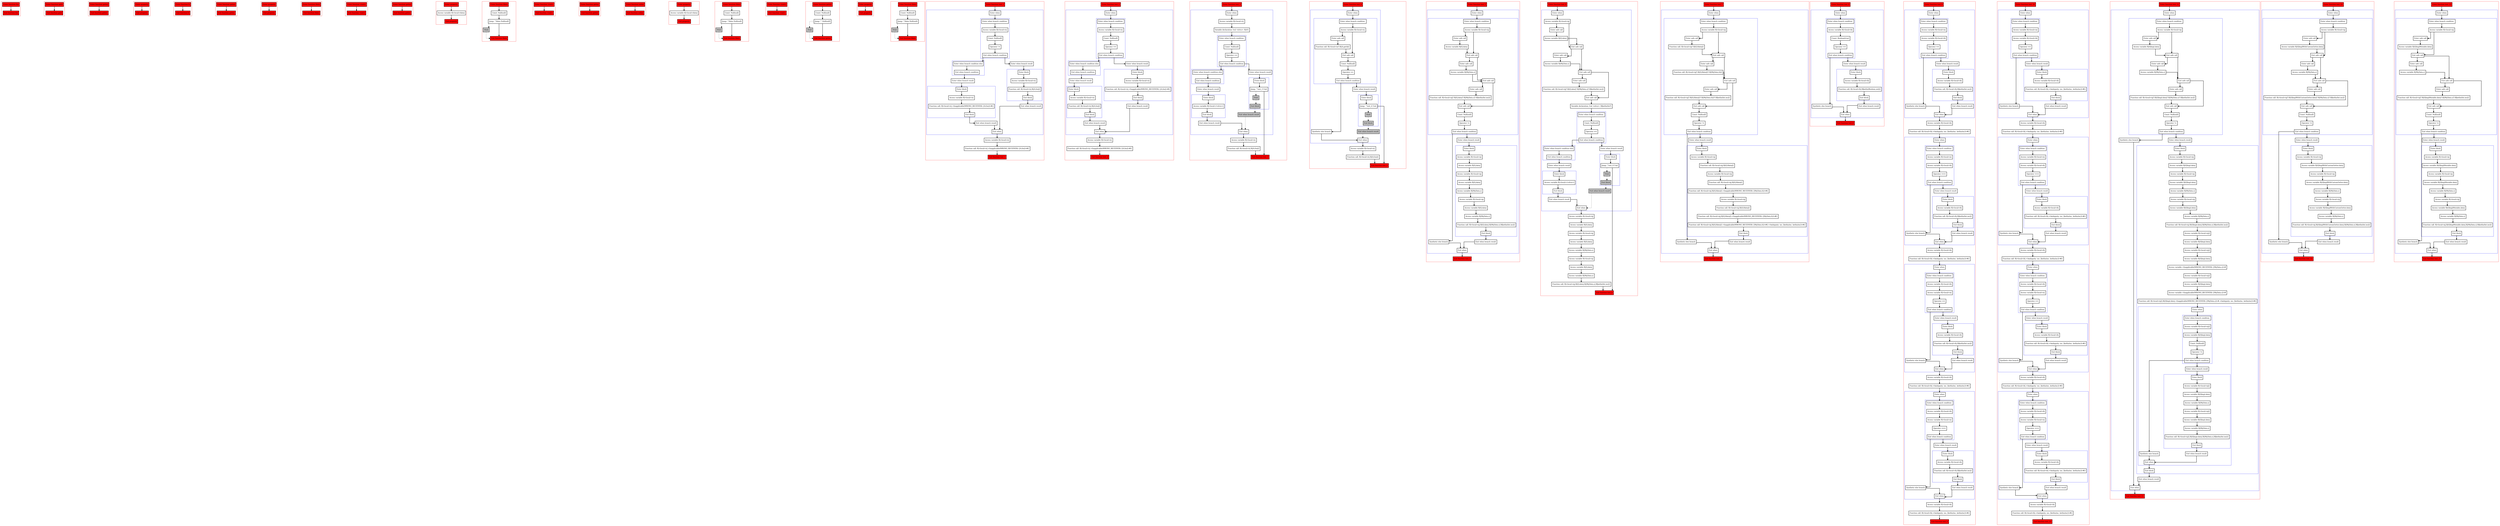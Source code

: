 digraph nullability_kt {
    graph [splines=ortho nodesep=3]
    node [shape=box penwidth=2]
    edge [penwidth=2]

    subgraph cluster_0 {
        color=red
        0 [label="Enter function foo" style="filled" fillcolor=red];
        1 [label="Exit function foo" style="filled" fillcolor=red];
    }

    0 -> {1};

    subgraph cluster_1 {
        color=red
        2 [label="Enter function getA" style="filled" fillcolor=red];
        3 [label="Exit function getA" style="filled" fillcolor=red];
    }

    2 -> {3};

    subgraph cluster_2 {
        color=red
        4 [label="Enter function getter" style="filled" fillcolor=red];
        5 [label="Exit function getter" style="filled" fillcolor=red];
    }

    4 -> {5};

    subgraph cluster_3 {
        color=red
        6 [label="Enter property" style="filled" fillcolor=red];
        7 [label="Exit property" style="filled" fillcolor=red];
    }

    6 -> {7};

    subgraph cluster_4 {
        color=red
        8 [label="Enter function fs" style="filled" fillcolor=red];
        9 [label="Exit function fs" style="filled" fillcolor=red];
    }

    8 -> {9};

    subgraph cluster_5 {
        color=red
        10 [label="Enter function getter" style="filled" fillcolor=red];
        11 [label="Exit function getter" style="filled" fillcolor=red];
    }

    10 -> {11};

    subgraph cluster_6 {
        color=red
        12 [label="Enter property" style="filled" fillcolor=red];
        13 [label="Exit property" style="filled" fillcolor=red];
    }

    12 -> {13};

    subgraph cluster_7 {
        color=red
        14 [label="Enter function fdata" style="filled" fillcolor=red];
        15 [label="Exit function fdata" style="filled" fillcolor=red];
    }

    14 -> {15};

    subgraph cluster_8 {
        color=red
        16 [label="Enter function <init>" style="filled" fillcolor=red];
        17 [label="Exit function <init>" style="filled" fillcolor=red];
    }

    16 -> {17};

    subgraph cluster_9 {
        color=red
        18 [label="Enter function getter" style="filled" fillcolor=red];
        19 [label="Exit function getter" style="filled" fillcolor=red];
    }

    18 -> {19};

    subgraph cluster_10 {
        color=red
        20 [label="Enter property" style="filled" fillcolor=red];
        21 [label="Access variable R|<local>/data|"];
        22 [label="Exit property" style="filled" fillcolor=red];
    }

    20 -> {21};
    21 -> {22};

    subgraph cluster_11 {
        color=red
        23 [label="Enter function fdata" style="filled" fillcolor=red];
        24 [label="Const: Null(null)"];
        25 [label="Jump: ^fdata Null(null)"];
        26 [label="Stub" style="filled" fillcolor=gray];
        27 [label="Exit function fdata" style="filled" fillcolor=red];
    }

    23 -> {24};
    24 -> {25};
    25 -> {27};
    25 -> {26} [style=dotted];
    26 -> {27} [style=dotted];

    subgraph cluster_12 {
        color=red
        28 [label="Enter function <init>" style="filled" fillcolor=red];
        29 [label="Exit function <init>" style="filled" fillcolor=red];
    }

    28 -> {29};

    subgraph cluster_13 {
        color=red
        30 [label="Enter function getter" style="filled" fillcolor=red];
        31 [label="Exit function getter" style="filled" fillcolor=red];
    }

    30 -> {31};

    subgraph cluster_14 {
        color=red
        32 [label="Enter function setter" style="filled" fillcolor=red];
        33 [label="Exit function setter" style="filled" fillcolor=red];
    }

    32 -> {33};

    subgraph cluster_15 {
        color=red
        34 [label="Enter property" style="filled" fillcolor=red];
        35 [label="Access variable R|<local>/data|"];
        36 [label="Exit property" style="filled" fillcolor=red];
    }

    34 -> {35};
    35 -> {36};

    subgraph cluster_16 {
        color=red
        37 [label="Enter function fdata" style="filled" fillcolor=red];
        38 [label="Const: Null(null)"];
        39 [label="Jump: ^fdata Null(null)"];
        40 [label="Stub" style="filled" fillcolor=gray];
        41 [label="Exit function fdata" style="filled" fillcolor=red];
    }

    37 -> {38};
    38 -> {39};
    39 -> {41};
    39 -> {40} [style=dotted];
    40 -> {41} [style=dotted];

    subgraph cluster_17 {
        color=red
        42 [label="Enter function <init>" style="filled" fillcolor=red];
        43 [label="Exit function <init>" style="filled" fillcolor=red];
    }

    42 -> {43};

    subgraph cluster_18 {
        color=red
        44 [label="Enter function getter" style="filled" fillcolor=red];
        45 [label="Const: Null(null)"];
        46 [label="Jump: ^ Null(null)"];
        47 [label="Stub" style="filled" fillcolor=gray];
        48 [label="Exit function getter" style="filled" fillcolor=red];
    }

    44 -> {45};
    45 -> {46};
    46 -> {48};
    46 -> {47} [style=dotted];
    47 -> {48} [style=dotted];

    subgraph cluster_19 {
        color=red
        49 [label="Enter property" style="filled" fillcolor=red];
        50 [label="Exit property" style="filled" fillcolor=red];
    }

    49 -> {50};

    subgraph cluster_20 {
        color=red
        51 [label="Enter function fdata" style="filled" fillcolor=red];
        52 [label="Const: Null(null)"];
        53 [label="Jump: ^fdata Null(null)"];
        54 [label="Stub" style="filled" fillcolor=gray];
        55 [label="Exit function fdata" style="filled" fillcolor=red];
    }

    51 -> {52};
    52 -> {53};
    53 -> {55};
    53 -> {54} [style=dotted];
    54 -> {55} [style=dotted];

    subgraph cluster_21 {
        color=red
        56 [label="Enter function test_1" style="filled" fillcolor=red];
        subgraph cluster_22 {
            color=blue
            57 [label="Enter when"];
            subgraph cluster_23 {
                color=blue
                58 [label="Enter when branch condition "];
                59 [label="Access variable R|<local>/x|"];
                60 [label="Const: Null(null)"];
                61 [label="Operator !="];
                62 [label="Exit when branch condition"];
            }
            subgraph cluster_24 {
                color=blue
                63 [label="Enter when branch condition else"];
                64 [label="Exit when branch condition"];
            }
            65 [label="Enter when branch result"];
            subgraph cluster_25 {
                color=blue
                66 [label="Enter block"];
                67 [label="Access variable R|<local>/x|"];
                68 [label="Function call: R|<local>/x|.<Inapplicable(WRONG_RECEIVER): [/A.foo]>#()"];
                69 [label="Exit block"];
            }
            70 [label="Exit when branch result"];
            71 [label="Enter when branch result"];
            subgraph cluster_26 {
                color=blue
                72 [label="Enter block"];
                73 [label="Access variable R|<local>/x|"];
                74 [label="Function call: R|<local>/x|.R|/A.foo|()"];
                75 [label="Exit block"];
            }
            76 [label="Exit when branch result"];
            77 [label="Exit when"];
        }
        78 [label="Access variable R|<local>/x|"];
        79 [label="Function call: R|<local>/x|.<Inapplicable(WRONG_RECEIVER): [/A.foo]>#()"];
        80 [label="Exit function test_1" style="filled" fillcolor=red];
    }

    56 -> {57};
    57 -> {58};
    58 -> {59};
    59 -> {60};
    60 -> {61};
    61 -> {62};
    62 -> {71 63};
    63 -> {64};
    64 -> {65};
    65 -> {66};
    66 -> {67};
    67 -> {68};
    68 -> {69};
    69 -> {70};
    70 -> {77};
    71 -> {72};
    72 -> {73};
    73 -> {74};
    74 -> {75};
    75 -> {76};
    76 -> {77};
    77 -> {78};
    78 -> {79};
    79 -> {80};

    subgraph cluster_27 {
        color=red
        81 [label="Enter function test_2" style="filled" fillcolor=red];
        subgraph cluster_28 {
            color=blue
            82 [label="Enter when"];
            subgraph cluster_29 {
                color=blue
                83 [label="Enter when branch condition "];
                84 [label="Access variable R|<local>/x|"];
                85 [label="Const: Null(null)"];
                86 [label="Operator =="];
                87 [label="Exit when branch condition"];
            }
            subgraph cluster_30 {
                color=blue
                88 [label="Enter when branch condition else"];
                89 [label="Exit when branch condition"];
            }
            90 [label="Enter when branch result"];
            subgraph cluster_31 {
                color=blue
                91 [label="Enter block"];
                92 [label="Access variable R|<local>/x|"];
                93 [label="Function call: R|<local>/x|.R|/A.foo|()"];
                94 [label="Exit block"];
            }
            95 [label="Exit when branch result"];
            96 [label="Enter when branch result"];
            subgraph cluster_32 {
                color=blue
                97 [label="Enter block"];
                98 [label="Access variable R|<local>/x|"];
                99 [label="Function call: R|<local>/x|.<Inapplicable(WRONG_RECEIVER): [/A.foo]>#()"];
                100 [label="Exit block"];
            }
            101 [label="Exit when branch result"];
            102 [label="Exit when"];
        }
        103 [label="Access variable R|<local>/x|"];
        104 [label="Function call: R|<local>/x|.<Inapplicable(WRONG_RECEIVER): [/A.foo]>#()"];
        105 [label="Exit function test_2" style="filled" fillcolor=red];
    }

    81 -> {82};
    82 -> {83};
    83 -> {84};
    84 -> {85};
    85 -> {86};
    86 -> {87};
    87 -> {96 88};
    88 -> {89};
    89 -> {90};
    90 -> {91};
    91 -> {92};
    92 -> {93};
    93 -> {94};
    94 -> {95};
    95 -> {102};
    96 -> {97};
    97 -> {98};
    98 -> {99};
    99 -> {100};
    100 -> {101};
    101 -> {102};
    102 -> {103};
    103 -> {104};
    104 -> {105};

    subgraph cluster_33 {
        color=red
        106 [label="Enter function test_3" style="filled" fillcolor=red];
        subgraph cluster_34 {
            color=blue
            107 [label="Enter when"];
            108 [label="Access variable R|<local>/x|"];
            109 [label="Variable declaration: lval <elvis>: R|A?|"];
            subgraph cluster_35 {
                color=blue
                110 [label="Enter when branch condition "];
                111 [label="Const: Null(null)"];
                112 [label="Operator =="];
                113 [label="Exit when branch condition"];
            }
            subgraph cluster_36 {
                color=blue
                114 [label="Enter when branch condition else"];
                115 [label="Exit when branch condition"];
            }
            116 [label="Enter when branch result"];
            subgraph cluster_37 {
                color=blue
                117 [label="Enter block"];
                118 [label="Access variable R|<local>/<elvis>|"];
                119 [label="Exit block"];
            }
            120 [label="Exit when branch result"];
            121 [label="Enter when branch result"];
            subgraph cluster_38 {
                color=blue
                122 [label="Enter block"];
                123 [label="Jump: ^test_3 Unit"];
                124 [label="Stub" style="filled" fillcolor=gray];
                125 [label="Exit block" style="filled" fillcolor=gray];
            }
            126 [label="Exit when branch result" style="filled" fillcolor=gray];
            127 [label="Exit when"];
        }
        128 [label="Access variable R|<local>/x|"];
        129 [label="Function call: R|<local>/x|.R|/A.foo|()"];
        130 [label="Exit function test_3" style="filled" fillcolor=red];
    }

    106 -> {107};
    107 -> {108};
    108 -> {109};
    109 -> {110};
    110 -> {111};
    111 -> {112};
    112 -> {113};
    113 -> {121 114};
    114 -> {115};
    115 -> {116};
    116 -> {117};
    117 -> {118};
    118 -> {119};
    119 -> {120};
    120 -> {127};
    121 -> {122};
    122 -> {123};
    123 -> {130};
    123 -> {124} [style=dotted];
    124 -> {125} [style=dotted];
    125 -> {126} [style=dotted];
    126 -> {127} [style=dotted];
    127 -> {128};
    128 -> {129};
    129 -> {130};

    subgraph cluster_39 {
        color=red
        131 [label="Enter function test_4" style="filled" fillcolor=red];
        subgraph cluster_40 {
            color=blue
            132 [label="Enter when"];
            subgraph cluster_41 {
                color=blue
                133 [label="Enter when branch condition "];
                134 [label="Access variable R|<local>/x|"];
                135 [label="Enter safe call"];
                136 [label="Function call: R|<local>/x|?.R|/A.getA|()"];
                137 [label="Exit safe call"];
                138 [label="Const: Null(null)"];
                139 [label="Operator =="];
                140 [label="Exit when branch condition"];
            }
            141 [label="Synthetic else branch"];
            142 [label="Enter when branch result"];
            subgraph cluster_42 {
                color=blue
                143 [label="Enter block"];
                144 [label="Jump: ^test_4 Unit"];
                145 [label="Stub" style="filled" fillcolor=gray];
                146 [label="Exit block" style="filled" fillcolor=gray];
            }
            147 [label="Exit when branch result" style="filled" fillcolor=gray];
            148 [label="Exit when"];
        }
        149 [label="Access variable R|<local>/x|"];
        150 [label="Function call: R|<local>/x|.R|/A.foo|()"];
        151 [label="Exit function test_4" style="filled" fillcolor=red];
    }

    131 -> {132};
    132 -> {133};
    133 -> {134};
    134 -> {135 137};
    135 -> {136};
    136 -> {137};
    137 -> {138};
    138 -> {139};
    139 -> {140};
    140 -> {142 141};
    141 -> {148};
    142 -> {143};
    143 -> {144};
    144 -> {151};
    144 -> {145} [style=dotted];
    145 -> {146} [style=dotted];
    146 -> {147} [style=dotted];
    147 -> {148} [style=dotted];
    148 -> {149};
    149 -> {150};
    150 -> {151};

    subgraph cluster_43 {
        color=red
        152 [label="Enter function test_5" style="filled" fillcolor=red];
        subgraph cluster_44 {
            color=blue
            153 [label="Enter when"];
            subgraph cluster_45 {
                color=blue
                154 [label="Enter when branch condition "];
                155 [label="Access variable R|<local>/q|"];
                156 [label="Enter safe call"];
                157 [label="Access variable R|/Q.data|"];
                158 [label="Exit safe call"];
                159 [label="Enter safe call"];
                160 [label="Access variable R|/MyData.s|"];
                161 [label="Exit safe call"];
                162 [label="Enter safe call"];
                163 [label="Function call: R|<local>/q|?.R|/Q.data|?.R|/MyData.s|?.R|kotlin/Int.inc|()"];
                164 [label="Exit safe call"];
                165 [label="Const: Null(null)"];
                166 [label="Operator !="];
                167 [label="Exit when branch condition"];
            }
            168 [label="Synthetic else branch"];
            169 [label="Enter when branch result"];
            subgraph cluster_46 {
                color=blue
                170 [label="Enter block"];
                171 [label="Access variable R|<local>/q|"];
                172 [label="Access variable R|/Q.data|"];
                173 [label="Access variable R|<local>/q|"];
                174 [label="Access variable R|/Q.data|"];
                175 [label="Access variable R|/MyData.s|"];
                176 [label="Access variable R|<local>/q|"];
                177 [label="Access variable R|/Q.data|"];
                178 [label="Access variable R|/MyData.s|"];
                179 [label="Function call: R|<local>/q|.R|/Q.data|.R|/MyData.s|.R|kotlin/Int.inc|()"];
                180 [label="Exit block"];
            }
            181 [label="Exit when branch result"];
            182 [label="Exit when"];
        }
        183 [label="Exit function test_5" style="filled" fillcolor=red];
    }

    152 -> {153};
    153 -> {154};
    154 -> {155};
    155 -> {156 158};
    156 -> {157};
    157 -> {158};
    158 -> {159 161};
    159 -> {160};
    160 -> {161};
    161 -> {162 164};
    162 -> {163};
    163 -> {164};
    164 -> {165};
    165 -> {166};
    166 -> {167};
    167 -> {169 168};
    168 -> {182};
    169 -> {170};
    170 -> {171};
    171 -> {172};
    172 -> {173};
    173 -> {174};
    174 -> {175};
    175 -> {176};
    176 -> {177};
    177 -> {178};
    178 -> {179};
    179 -> {180};
    180 -> {181};
    181 -> {182};
    182 -> {183};

    subgraph cluster_47 {
        color=red
        184 [label="Enter function test_6" style="filled" fillcolor=red];
        subgraph cluster_48 {
            color=blue
            185 [label="Enter when"];
            186 [label="Access variable R|<local>/q|"];
            187 [label="Enter safe call"];
            188 [label="Access variable R|/Q.data|"];
            189 [label="Exit safe call"];
            190 [label="Enter safe call"];
            191 [label="Access variable R|/MyData.s|"];
            192 [label="Exit safe call"];
            193 [label="Enter safe call"];
            194 [label="Function call: R|<local>/q|?.R|/Q.data|?.R|/MyData.s|?.R|kotlin/Int.inc|()"];
            195 [label="Exit safe call"];
            196 [label="Variable declaration: lval <elvis>: R|kotlin/Int?|"];
            subgraph cluster_49 {
                color=blue
                197 [label="Enter when branch condition "];
                198 [label="Const: Null(null)"];
                199 [label="Operator =="];
                200 [label="Exit when branch condition"];
            }
            subgraph cluster_50 {
                color=blue
                201 [label="Enter when branch condition else"];
                202 [label="Exit when branch condition"];
            }
            203 [label="Enter when branch result"];
            subgraph cluster_51 {
                color=blue
                204 [label="Enter block"];
                205 [label="Access variable R|<local>/<elvis>|"];
                206 [label="Exit block"];
            }
            207 [label="Exit when branch result"];
            208 [label="Enter when branch result"];
            subgraph cluster_52 {
                color=blue
                209 [label="Enter block"];
                210 [label="Jump: ^test_6 Unit"];
                211 [label="Stub" style="filled" fillcolor=gray];
                212 [label="Exit block" style="filled" fillcolor=gray];
            }
            213 [label="Exit when branch result" style="filled" fillcolor=gray];
            214 [label="Exit when"];
        }
        215 [label="Access variable R|<local>/q|"];
        216 [label="Access variable R|/Q.data|"];
        217 [label="Access variable R|<local>/q|"];
        218 [label="Access variable R|/Q.data|"];
        219 [label="Access variable R|/MyData.s|"];
        220 [label="Access variable R|<local>/q|"];
        221 [label="Access variable R|/Q.data|"];
        222 [label="Access variable R|/MyData.s|"];
        223 [label="Function call: R|<local>/q|.R|/Q.data|.R|/MyData.s|.R|kotlin/Int.inc|()"];
        224 [label="Exit function test_6" style="filled" fillcolor=red];
    }

    184 -> {185};
    185 -> {186};
    186 -> {187 189};
    187 -> {188};
    188 -> {189};
    189 -> {190 192};
    190 -> {191};
    191 -> {192};
    192 -> {193 195};
    193 -> {194};
    194 -> {195};
    195 -> {196};
    196 -> {197};
    197 -> {198};
    198 -> {199};
    199 -> {200};
    200 -> {208 201};
    201 -> {202};
    202 -> {203};
    203 -> {204};
    204 -> {205};
    205 -> {206};
    206 -> {207};
    207 -> {214};
    208 -> {209};
    209 -> {210};
    210 -> {224};
    210 -> {211} [style=dotted];
    211 -> {212} [style=dotted];
    212 -> {213} [style=dotted];
    213 -> {214} [style=dotted];
    214 -> {215};
    215 -> {216};
    216 -> {217};
    217 -> {218};
    218 -> {219};
    219 -> {220};
    220 -> {221};
    221 -> {222};
    222 -> {223};
    223 -> {224};

    subgraph cluster_53 {
        color=red
        225 [label="Enter function test_7" style="filled" fillcolor=red];
        subgraph cluster_54 {
            color=blue
            226 [label="Enter when"];
            subgraph cluster_55 {
                color=blue
                227 [label="Enter when branch condition "];
                228 [label="Access variable R|<local>/q|"];
                229 [label="Enter safe call"];
                230 [label="Function call: R|<local>/q|?.R|/Q.fdata|()"];
                231 [label="Exit safe call"];
                232 [label="Enter safe call"];
                233 [label="Function call: R|<local>/q|?.R|/Q.fdata|()?.R|/MyData.fs|()"];
                234 [label="Exit safe call"];
                235 [label="Enter safe call"];
                236 [label="Function call: R|<local>/q|?.R|/Q.fdata|()?.R|/MyData.fs|()?.R|kotlin/Int.inc|()"];
                237 [label="Exit safe call"];
                238 [label="Const: Null(null)"];
                239 [label="Operator !="];
                240 [label="Exit when branch condition"];
            }
            241 [label="Synthetic else branch"];
            242 [label="Enter when branch result"];
            subgraph cluster_56 {
                color=blue
                243 [label="Enter block"];
                244 [label="Access variable R|<local>/q|"];
                245 [label="Function call: R|<local>/q|.R|/Q.fdata|()"];
                246 [label="Access variable R|<local>/q|"];
                247 [label="Function call: R|<local>/q|.R|/Q.fdata|()"];
                248 [label="Function call: R|<local>/q|.R|/Q.fdata|().<Inapplicable(WRONG_RECEIVER): [/MyData.fs]>#()"];
                249 [label="Access variable R|<local>/q|"];
                250 [label="Function call: R|<local>/q|.R|/Q.fdata|()"];
                251 [label="Function call: R|<local>/q|.R|/Q.fdata|().<Inapplicable(WRONG_RECEIVER): [/MyData.fs]>#()"];
                252 [label="Function call: R|<local>/q|.R|/Q.fdata|().<Inapplicable(WRONG_RECEIVER): [/MyData.fs]>#().<Ambiguity: inc, [kotlin/inc, kotlin/inc]>#()"];
                253 [label="Exit block"];
            }
            254 [label="Exit when branch result"];
            255 [label="Exit when"];
        }
        256 [label="Exit function test_7" style="filled" fillcolor=red];
    }

    225 -> {226};
    226 -> {227};
    227 -> {228};
    228 -> {229 231};
    229 -> {230};
    230 -> {231};
    231 -> {232 234};
    232 -> {233};
    233 -> {234};
    234 -> {235 237};
    235 -> {236};
    236 -> {237};
    237 -> {238};
    238 -> {239};
    239 -> {240};
    240 -> {242 241};
    241 -> {255};
    242 -> {243};
    243 -> {244};
    244 -> {245};
    245 -> {246};
    246 -> {247};
    247 -> {248};
    248 -> {249};
    249 -> {250};
    250 -> {251};
    251 -> {252};
    252 -> {253};
    253 -> {254};
    254 -> {255};
    255 -> {256};

    subgraph cluster_57 {
        color=red
        257 [label="Enter function test_8" style="filled" fillcolor=red];
        subgraph cluster_58 {
            color=blue
            258 [label="Enter when"];
            subgraph cluster_59 {
                color=blue
                259 [label="Enter when branch condition "];
                260 [label="Access variable R|<local>/b|"];
                261 [label="Const: Boolean(true)"];
                262 [label="Operator =="];
                263 [label="Exit when branch condition"];
            }
            264 [label="Synthetic else branch"];
            265 [label="Enter when branch result"];
            subgraph cluster_60 {
                color=blue
                266 [label="Enter block"];
                267 [label="Access variable R|<local>/b|"];
                268 [label="Function call: R|<local>/b|.R|kotlin/Boolean.not|()"];
                269 [label="Exit block"];
            }
            270 [label="Exit when branch result"];
            271 [label="Exit when"];
        }
        272 [label="Exit function test_8" style="filled" fillcolor=red];
    }

    257 -> {258};
    258 -> {259};
    259 -> {260};
    260 -> {261};
    261 -> {262};
    262 -> {263};
    263 -> {265 264};
    264 -> {271};
    265 -> {266};
    266 -> {267};
    267 -> {268};
    268 -> {269};
    269 -> {270};
    270 -> {271};
    271 -> {272};

    subgraph cluster_61 {
        color=red
        273 [label="Enter function test_9" style="filled" fillcolor=red];
        subgraph cluster_62 {
            color=blue
            274 [label="Enter when"];
            subgraph cluster_63 {
                color=blue
                275 [label="Enter when branch condition "];
                276 [label="Access variable R|<local>/a|"];
                277 [label="Access variable R|<local>/b|"];
                278 [label="Operator =="];
                279 [label="Exit when branch condition"];
            }
            280 [label="Synthetic else branch"];
            281 [label="Enter when branch result"];
            subgraph cluster_64 {
                color=blue
                282 [label="Enter block"];
                283 [label="Access variable R|<local>/b|"];
                284 [label="Function call: R|<local>/b|.R|kotlin/Int.inc|()"];
                285 [label="Exit block"];
            }
            286 [label="Exit when branch result"];
            287 [label="Exit when"];
        }
        288 [label="Access variable R|<local>/b|"];
        289 [label="Function call: R|<local>/b|.<Ambiguity: inc, [kotlin/inc, kotlin/inc]>#()"];
        subgraph cluster_65 {
            color=blue
            290 [label="Enter when"];
            subgraph cluster_66 {
                color=blue
                291 [label="Enter when branch condition "];
                292 [label="Access variable R|<local>/a|"];
                293 [label="Access variable R|<local>/b|"];
                294 [label="Operator ==="];
                295 [label="Exit when branch condition"];
            }
            296 [label="Synthetic else branch"];
            297 [label="Enter when branch result"];
            subgraph cluster_67 {
                color=blue
                298 [label="Enter block"];
                299 [label="Access variable R|<local>/b|"];
                300 [label="Function call: R|<local>/b|.R|kotlin/Int.inc|()"];
                301 [label="Exit block"];
            }
            302 [label="Exit when branch result"];
            303 [label="Exit when"];
        }
        304 [label="Access variable R|<local>/b|"];
        305 [label="Function call: R|<local>/b|.<Ambiguity: inc, [kotlin/inc, kotlin/inc]>#()"];
        subgraph cluster_68 {
            color=blue
            306 [label="Enter when"];
            subgraph cluster_69 {
                color=blue
                307 [label="Enter when branch condition "];
                308 [label="Access variable R|<local>/b|"];
                309 [label="Access variable R|<local>/a|"];
                310 [label="Operator =="];
                311 [label="Exit when branch condition"];
            }
            312 [label="Synthetic else branch"];
            313 [label="Enter when branch result"];
            subgraph cluster_70 {
                color=blue
                314 [label="Enter block"];
                315 [label="Access variable R|<local>/b|"];
                316 [label="Function call: R|<local>/b|.R|kotlin/Int.inc|()"];
                317 [label="Exit block"];
            }
            318 [label="Exit when branch result"];
            319 [label="Exit when"];
        }
        320 [label="Access variable R|<local>/b|"];
        321 [label="Function call: R|<local>/b|.<Ambiguity: inc, [kotlin/inc, kotlin/inc]>#()"];
        subgraph cluster_71 {
            color=blue
            322 [label="Enter when"];
            subgraph cluster_72 {
                color=blue
                323 [label="Enter when branch condition "];
                324 [label="Access variable R|<local>/b|"];
                325 [label="Access variable R|<local>/a|"];
                326 [label="Operator ==="];
                327 [label="Exit when branch condition"];
            }
            328 [label="Synthetic else branch"];
            329 [label="Enter when branch result"];
            subgraph cluster_73 {
                color=blue
                330 [label="Enter block"];
                331 [label="Access variable R|<local>/b|"];
                332 [label="Function call: R|<local>/b|.R|kotlin/Int.inc|()"];
                333 [label="Exit block"];
            }
            334 [label="Exit when branch result"];
            335 [label="Exit when"];
        }
        336 [label="Access variable R|<local>/b|"];
        337 [label="Function call: R|<local>/b|.<Ambiguity: inc, [kotlin/inc, kotlin/inc]>#()"];
        338 [label="Exit function test_9" style="filled" fillcolor=red];
    }

    273 -> {274};
    274 -> {275};
    275 -> {276};
    276 -> {277};
    277 -> {278};
    278 -> {279};
    279 -> {281 280};
    280 -> {287};
    281 -> {282};
    282 -> {283};
    283 -> {284};
    284 -> {285};
    285 -> {286};
    286 -> {287};
    287 -> {288};
    288 -> {289};
    289 -> {290};
    290 -> {291};
    291 -> {292};
    292 -> {293};
    293 -> {294};
    294 -> {295};
    295 -> {297 296};
    296 -> {303};
    297 -> {298};
    298 -> {299};
    299 -> {300};
    300 -> {301};
    301 -> {302};
    302 -> {303};
    303 -> {304};
    304 -> {305};
    305 -> {306};
    306 -> {307};
    307 -> {308};
    308 -> {309};
    309 -> {310};
    310 -> {311};
    311 -> {313 312};
    312 -> {319};
    313 -> {314};
    314 -> {315};
    315 -> {316};
    316 -> {317};
    317 -> {318};
    318 -> {319};
    319 -> {320};
    320 -> {321};
    321 -> {322};
    322 -> {323};
    323 -> {324};
    324 -> {325};
    325 -> {326};
    326 -> {327};
    327 -> {329 328};
    328 -> {335};
    329 -> {330};
    330 -> {331};
    331 -> {332};
    332 -> {333};
    333 -> {334};
    334 -> {335};
    335 -> {336};
    336 -> {337};
    337 -> {338};

    subgraph cluster_74 {
        color=red
        339 [label="Enter function test_10" style="filled" fillcolor=red];
        subgraph cluster_75 {
            color=blue
            340 [label="Enter when"];
            subgraph cluster_76 {
                color=blue
                341 [label="Enter when branch condition "];
                342 [label="Access variable R|<local>/a|"];
                343 [label="Access variable R|<local>/b|"];
                344 [label="Operator =="];
                345 [label="Exit when branch condition"];
            }
            346 [label="Synthetic else branch"];
            347 [label="Enter when branch result"];
            subgraph cluster_77 {
                color=blue
                348 [label="Enter block"];
                349 [label="Access variable R|<local>/b|"];
                350 [label="Function call: R|<local>/b|.<Ambiguity: inc, [kotlin/inc, kotlin/inc]>#()"];
                351 [label="Exit block"];
            }
            352 [label="Exit when branch result"];
            353 [label="Exit when"];
        }
        354 [label="Access variable R|<local>/b|"];
        355 [label="Function call: R|<local>/b|.<Ambiguity: inc, [kotlin/inc, kotlin/inc]>#()"];
        subgraph cluster_78 {
            color=blue
            356 [label="Enter when"];
            subgraph cluster_79 {
                color=blue
                357 [label="Enter when branch condition "];
                358 [label="Access variable R|<local>/a|"];
                359 [label="Access variable R|<local>/b|"];
                360 [label="Operator ==="];
                361 [label="Exit when branch condition"];
            }
            362 [label="Synthetic else branch"];
            363 [label="Enter when branch result"];
            subgraph cluster_80 {
                color=blue
                364 [label="Enter block"];
                365 [label="Access variable R|<local>/b|"];
                366 [label="Function call: R|<local>/b|.<Ambiguity: inc, [kotlin/inc, kotlin/inc]>#()"];
                367 [label="Exit block"];
            }
            368 [label="Exit when branch result"];
            369 [label="Exit when"];
        }
        370 [label="Access variable R|<local>/b|"];
        371 [label="Function call: R|<local>/b|.<Ambiguity: inc, [kotlin/inc, kotlin/inc]>#()"];
        subgraph cluster_81 {
            color=blue
            372 [label="Enter when"];
            subgraph cluster_82 {
                color=blue
                373 [label="Enter when branch condition "];
                374 [label="Access variable R|<local>/b|"];
                375 [label="Access variable R|<local>/a|"];
                376 [label="Operator =="];
                377 [label="Exit when branch condition"];
            }
            378 [label="Synthetic else branch"];
            379 [label="Enter when branch result"];
            subgraph cluster_83 {
                color=blue
                380 [label="Enter block"];
                381 [label="Access variable R|<local>/b|"];
                382 [label="Function call: R|<local>/b|.<Ambiguity: inc, [kotlin/inc, kotlin/inc]>#()"];
                383 [label="Exit block"];
            }
            384 [label="Exit when branch result"];
            385 [label="Exit when"];
        }
        386 [label="Access variable R|<local>/b|"];
        387 [label="Function call: R|<local>/b|.<Ambiguity: inc, [kotlin/inc, kotlin/inc]>#()"];
        subgraph cluster_84 {
            color=blue
            388 [label="Enter when"];
            subgraph cluster_85 {
                color=blue
                389 [label="Enter when branch condition "];
                390 [label="Access variable R|<local>/b|"];
                391 [label="Access variable R|<local>/a|"];
                392 [label="Operator ==="];
                393 [label="Exit when branch condition"];
            }
            394 [label="Synthetic else branch"];
            395 [label="Enter when branch result"];
            subgraph cluster_86 {
                color=blue
                396 [label="Enter block"];
                397 [label="Access variable R|<local>/b|"];
                398 [label="Function call: R|<local>/b|.<Ambiguity: inc, [kotlin/inc, kotlin/inc]>#()"];
                399 [label="Exit block"];
            }
            400 [label="Exit when branch result"];
            401 [label="Exit when"];
        }
        402 [label="Access variable R|<local>/b|"];
        403 [label="Function call: R|<local>/b|.<Ambiguity: inc, [kotlin/inc, kotlin/inc]>#()"];
        404 [label="Exit function test_10" style="filled" fillcolor=red];
    }

    339 -> {340};
    340 -> {341};
    341 -> {342};
    342 -> {343};
    343 -> {344};
    344 -> {345};
    345 -> {347 346};
    346 -> {353};
    347 -> {348};
    348 -> {349};
    349 -> {350};
    350 -> {351};
    351 -> {352};
    352 -> {353};
    353 -> {354};
    354 -> {355};
    355 -> {356};
    356 -> {357};
    357 -> {358};
    358 -> {359};
    359 -> {360};
    360 -> {361};
    361 -> {363 362};
    362 -> {369};
    363 -> {364};
    364 -> {365};
    365 -> {366};
    366 -> {367};
    367 -> {368};
    368 -> {369};
    369 -> {370};
    370 -> {371};
    371 -> {372};
    372 -> {373};
    373 -> {374};
    374 -> {375};
    375 -> {376};
    376 -> {377};
    377 -> {379 378};
    378 -> {385};
    379 -> {380};
    380 -> {381};
    381 -> {382};
    382 -> {383};
    383 -> {384};
    384 -> {385};
    385 -> {386};
    386 -> {387};
    387 -> {388};
    388 -> {389};
    389 -> {390};
    390 -> {391};
    391 -> {392};
    392 -> {393};
    393 -> {395 394};
    394 -> {401};
    395 -> {396};
    396 -> {397};
    397 -> {398};
    398 -> {399};
    399 -> {400};
    400 -> {401};
    401 -> {402};
    402 -> {403};
    403 -> {404};

    subgraph cluster_87 {
        color=red
        405 [label="Enter function test_11" style="filled" fillcolor=red];
        subgraph cluster_88 {
            color=blue
            406 [label="Enter when"];
            subgraph cluster_89 {
                color=blue
                407 [label="Enter when branch condition "];
                408 [label="Access variable R|<local>/q|"];
                409 [label="Enter safe call"];
                410 [label="Access variable R|/QImpl.data|"];
                411 [label="Exit safe call"];
                412 [label="Enter safe call"];
                413 [label="Access variable R|/MyData.s|"];
                414 [label="Exit safe call"];
                415 [label="Enter safe call"];
                416 [label="Function call: R|<local>/q|?.R|/QImpl.data|?.R|/MyData.s|?.R|kotlin/Int.inc|()"];
                417 [label="Exit safe call"];
                418 [label="Const: Null(null)"];
                419 [label="Operator !="];
                420 [label="Exit when branch condition"];
            }
            421 [label="Synthetic else branch"];
            422 [label="Enter when branch result"];
            subgraph cluster_90 {
                color=blue
                423 [label="Enter block"];
                424 [label="Access variable R|<local>/q|"];
                425 [label="Access variable R|/QImpl.data|"];
                426 [label="Access variable R|<local>/q|"];
                427 [label="Access variable R|/QImpl.data|"];
                428 [label="Access variable R|/MyData.s|"];
                429 [label="Access variable R|<local>/q|"];
                430 [label="Access variable R|/QImpl.data|"];
                431 [label="Access variable R|/MyData.s|"];
                432 [label="Function call: R|<local>/q|.R|/QImpl.data|.R|/MyData.s|.R|kotlin/Int.inc|()"];
                433 [label="Access variable R|<local>/q2|"];
                434 [label="Access variable R|/QImpl.data|"];
                435 [label="Access variable R|<local>/q2|"];
                436 [label="Access variable R|/QImpl.data|"];
                437 [label="Access variable <Inapplicable(WRONG_RECEIVER): [/MyData.s]>#"];
                438 [label="Access variable R|<local>/q2|"];
                439 [label="Access variable R|/QImpl.data|"];
                440 [label="Access variable <Inapplicable(WRONG_RECEIVER): [/MyData.s]>#"];
                441 [label="Function call: R|<local>/q2|.R|/QImpl.data|.<Inapplicable(WRONG_RECEIVER): [/MyData.s]>#.<Ambiguity: inc, [kotlin/inc, kotlin/inc]>#()"];
                subgraph cluster_91 {
                    color=blue
                    442 [label="Enter when"];
                    subgraph cluster_92 {
                        color=blue
                        443 [label="Enter when branch condition "];
                        444 [label="Access variable R|<local>/q2|"];
                        445 [label="Access variable R|/QImpl.data|"];
                        446 [label="Const: Null(null)"];
                        447 [label="Operator !="];
                        448 [label="Exit when branch condition"];
                    }
                    449 [label="Synthetic else branch"];
                    450 [label="Enter when branch result"];
                    subgraph cluster_93 {
                        color=blue
                        451 [label="Enter block"];
                        452 [label="Access variable R|<local>/q2|"];
                        453 [label="Access variable R|/QImpl.data|"];
                        454 [label="Access variable R|/MyData.s|"];
                        455 [label="Access variable R|<local>/q2|"];
                        456 [label="Access variable R|/QImpl.data|"];
                        457 [label="Access variable R|/MyData.s|"];
                        458 [label="Function call: R|<local>/q2|.R|/QImpl.data|.R|/MyData.s|.R|kotlin/Int.inc|()"];
                        459 [label="Exit block"];
                    }
                    460 [label="Exit when branch result"];
                    461 [label="Exit when"];
                }
                462 [label="Exit block"];
            }
            463 [label="Exit when branch result"];
            464 [label="Exit when"];
        }
        465 [label="Exit function test_11" style="filled" fillcolor=red];
    }

    405 -> {406};
    406 -> {407};
    407 -> {408};
    408 -> {409 411};
    409 -> {410};
    410 -> {411};
    411 -> {412 414};
    412 -> {413};
    413 -> {414};
    414 -> {415 417};
    415 -> {416};
    416 -> {417};
    417 -> {418};
    418 -> {419};
    419 -> {420};
    420 -> {422 421};
    421 -> {464};
    422 -> {423};
    423 -> {424};
    424 -> {425};
    425 -> {426};
    426 -> {427};
    427 -> {428};
    428 -> {429};
    429 -> {430};
    430 -> {431};
    431 -> {432};
    432 -> {433};
    433 -> {434};
    434 -> {435};
    435 -> {436};
    436 -> {437};
    437 -> {438};
    438 -> {439};
    439 -> {440};
    440 -> {441};
    441 -> {442};
    442 -> {443};
    443 -> {444};
    444 -> {445};
    445 -> {446};
    446 -> {447};
    447 -> {448};
    448 -> {450 449};
    449 -> {461};
    450 -> {451};
    451 -> {452};
    452 -> {453};
    453 -> {454};
    454 -> {455};
    455 -> {456};
    456 -> {457};
    457 -> {458};
    458 -> {459};
    459 -> {460};
    460 -> {461};
    461 -> {462};
    462 -> {463};
    463 -> {464};
    464 -> {465};

    subgraph cluster_94 {
        color=red
        466 [label="Enter function test_12" style="filled" fillcolor=red];
        subgraph cluster_95 {
            color=blue
            467 [label="Enter when"];
            subgraph cluster_96 {
                color=blue
                468 [label="Enter when branch condition "];
                469 [label="Access variable R|<local>/q|"];
                470 [label="Enter safe call"];
                471 [label="Access variable R|/QImplWithCustomGetter.data|"];
                472 [label="Exit safe call"];
                473 [label="Enter safe call"];
                474 [label="Access variable R|/MyData.s|"];
                475 [label="Exit safe call"];
                476 [label="Enter safe call"];
                477 [label="Function call: R|<local>/q|?.R|/QImplWithCustomGetter.data|?.R|/MyData.s|?.R|kotlin/Int.inc|()"];
                478 [label="Exit safe call"];
                479 [label="Const: Null(null)"];
                480 [label="Operator !="];
                481 [label="Exit when branch condition"];
            }
            482 [label="Synthetic else branch"];
            483 [label="Enter when branch result"];
            subgraph cluster_97 {
                color=blue
                484 [label="Enter block"];
                485 [label="Access variable R|<local>/q|"];
                486 [label="Access variable R|/QImplWithCustomGetter.data|"];
                487 [label="Access variable R|<local>/q|"];
                488 [label="Access variable R|/QImplWithCustomGetter.data|"];
                489 [label="Access variable R|/MyData.s|"];
                490 [label="Access variable R|<local>/q|"];
                491 [label="Access variable R|/QImplWithCustomGetter.data|"];
                492 [label="Access variable R|/MyData.s|"];
                493 [label="Function call: R|<local>/q|.R|/QImplWithCustomGetter.data|.R|/MyData.s|.R|kotlin/Int.inc|()"];
                494 [label="Exit block"];
            }
            495 [label="Exit when branch result"];
            496 [label="Exit when"];
        }
        497 [label="Exit function test_12" style="filled" fillcolor=red];
    }

    466 -> {467};
    467 -> {468};
    468 -> {469};
    469 -> {470 472};
    470 -> {471};
    471 -> {472};
    472 -> {473 475};
    473 -> {474};
    474 -> {475};
    475 -> {476 478};
    476 -> {477};
    477 -> {478};
    478 -> {479};
    479 -> {480};
    480 -> {481};
    481 -> {483 482};
    482 -> {496};
    483 -> {484};
    484 -> {485};
    485 -> {486};
    486 -> {487};
    487 -> {488};
    488 -> {489};
    489 -> {490};
    490 -> {491};
    491 -> {492};
    492 -> {493};
    493 -> {494};
    494 -> {495};
    495 -> {496};
    496 -> {497};

    subgraph cluster_98 {
        color=red
        498 [label="Enter function test_13" style="filled" fillcolor=red];
        subgraph cluster_99 {
            color=blue
            499 [label="Enter when"];
            subgraph cluster_100 {
                color=blue
                500 [label="Enter when branch condition "];
                501 [label="Access variable R|<local>/q|"];
                502 [label="Enter safe call"];
                503 [label="Access variable R|/QImplMutable.data|"];
                504 [label="Exit safe call"];
                505 [label="Enter safe call"];
                506 [label="Access variable R|/MyData.s|"];
                507 [label="Exit safe call"];
                508 [label="Enter safe call"];
                509 [label="Function call: R|<local>/q|?.R|/QImplMutable.data|?.R|/MyData.s|?.R|kotlin/Int.inc|()"];
                510 [label="Exit safe call"];
                511 [label="Const: Null(null)"];
                512 [label="Operator !="];
                513 [label="Exit when branch condition"];
            }
            514 [label="Synthetic else branch"];
            515 [label="Enter when branch result"];
            subgraph cluster_101 {
                color=blue
                516 [label="Enter block"];
                517 [label="Access variable R|<local>/q|"];
                518 [label="Access variable R|/QImplMutable.data|"];
                519 [label="Access variable R|<local>/q|"];
                520 [label="Access variable R|/QImplMutable.data|"];
                521 [label="Access variable R|/MyData.s|"];
                522 [label="Access variable R|<local>/q|"];
                523 [label="Access variable R|/QImplMutable.data|"];
                524 [label="Access variable R|/MyData.s|"];
                525 [label="Function call: R|<local>/q|.R|/QImplMutable.data|.R|/MyData.s|.R|kotlin/Int.inc|()"];
                526 [label="Exit block"];
            }
            527 [label="Exit when branch result"];
            528 [label="Exit when"];
        }
        529 [label="Exit function test_13" style="filled" fillcolor=red];
    }

    498 -> {499};
    499 -> {500};
    500 -> {501};
    501 -> {502 504};
    502 -> {503};
    503 -> {504};
    504 -> {505 507};
    505 -> {506};
    506 -> {507};
    507 -> {508 510};
    508 -> {509};
    509 -> {510};
    510 -> {511};
    511 -> {512};
    512 -> {513};
    513 -> {515 514};
    514 -> {528};
    515 -> {516};
    516 -> {517};
    517 -> {518};
    518 -> {519};
    519 -> {520};
    520 -> {521};
    521 -> {522};
    522 -> {523};
    523 -> {524};
    524 -> {525};
    525 -> {526};
    526 -> {527};
    527 -> {528};
    528 -> {529};

}
